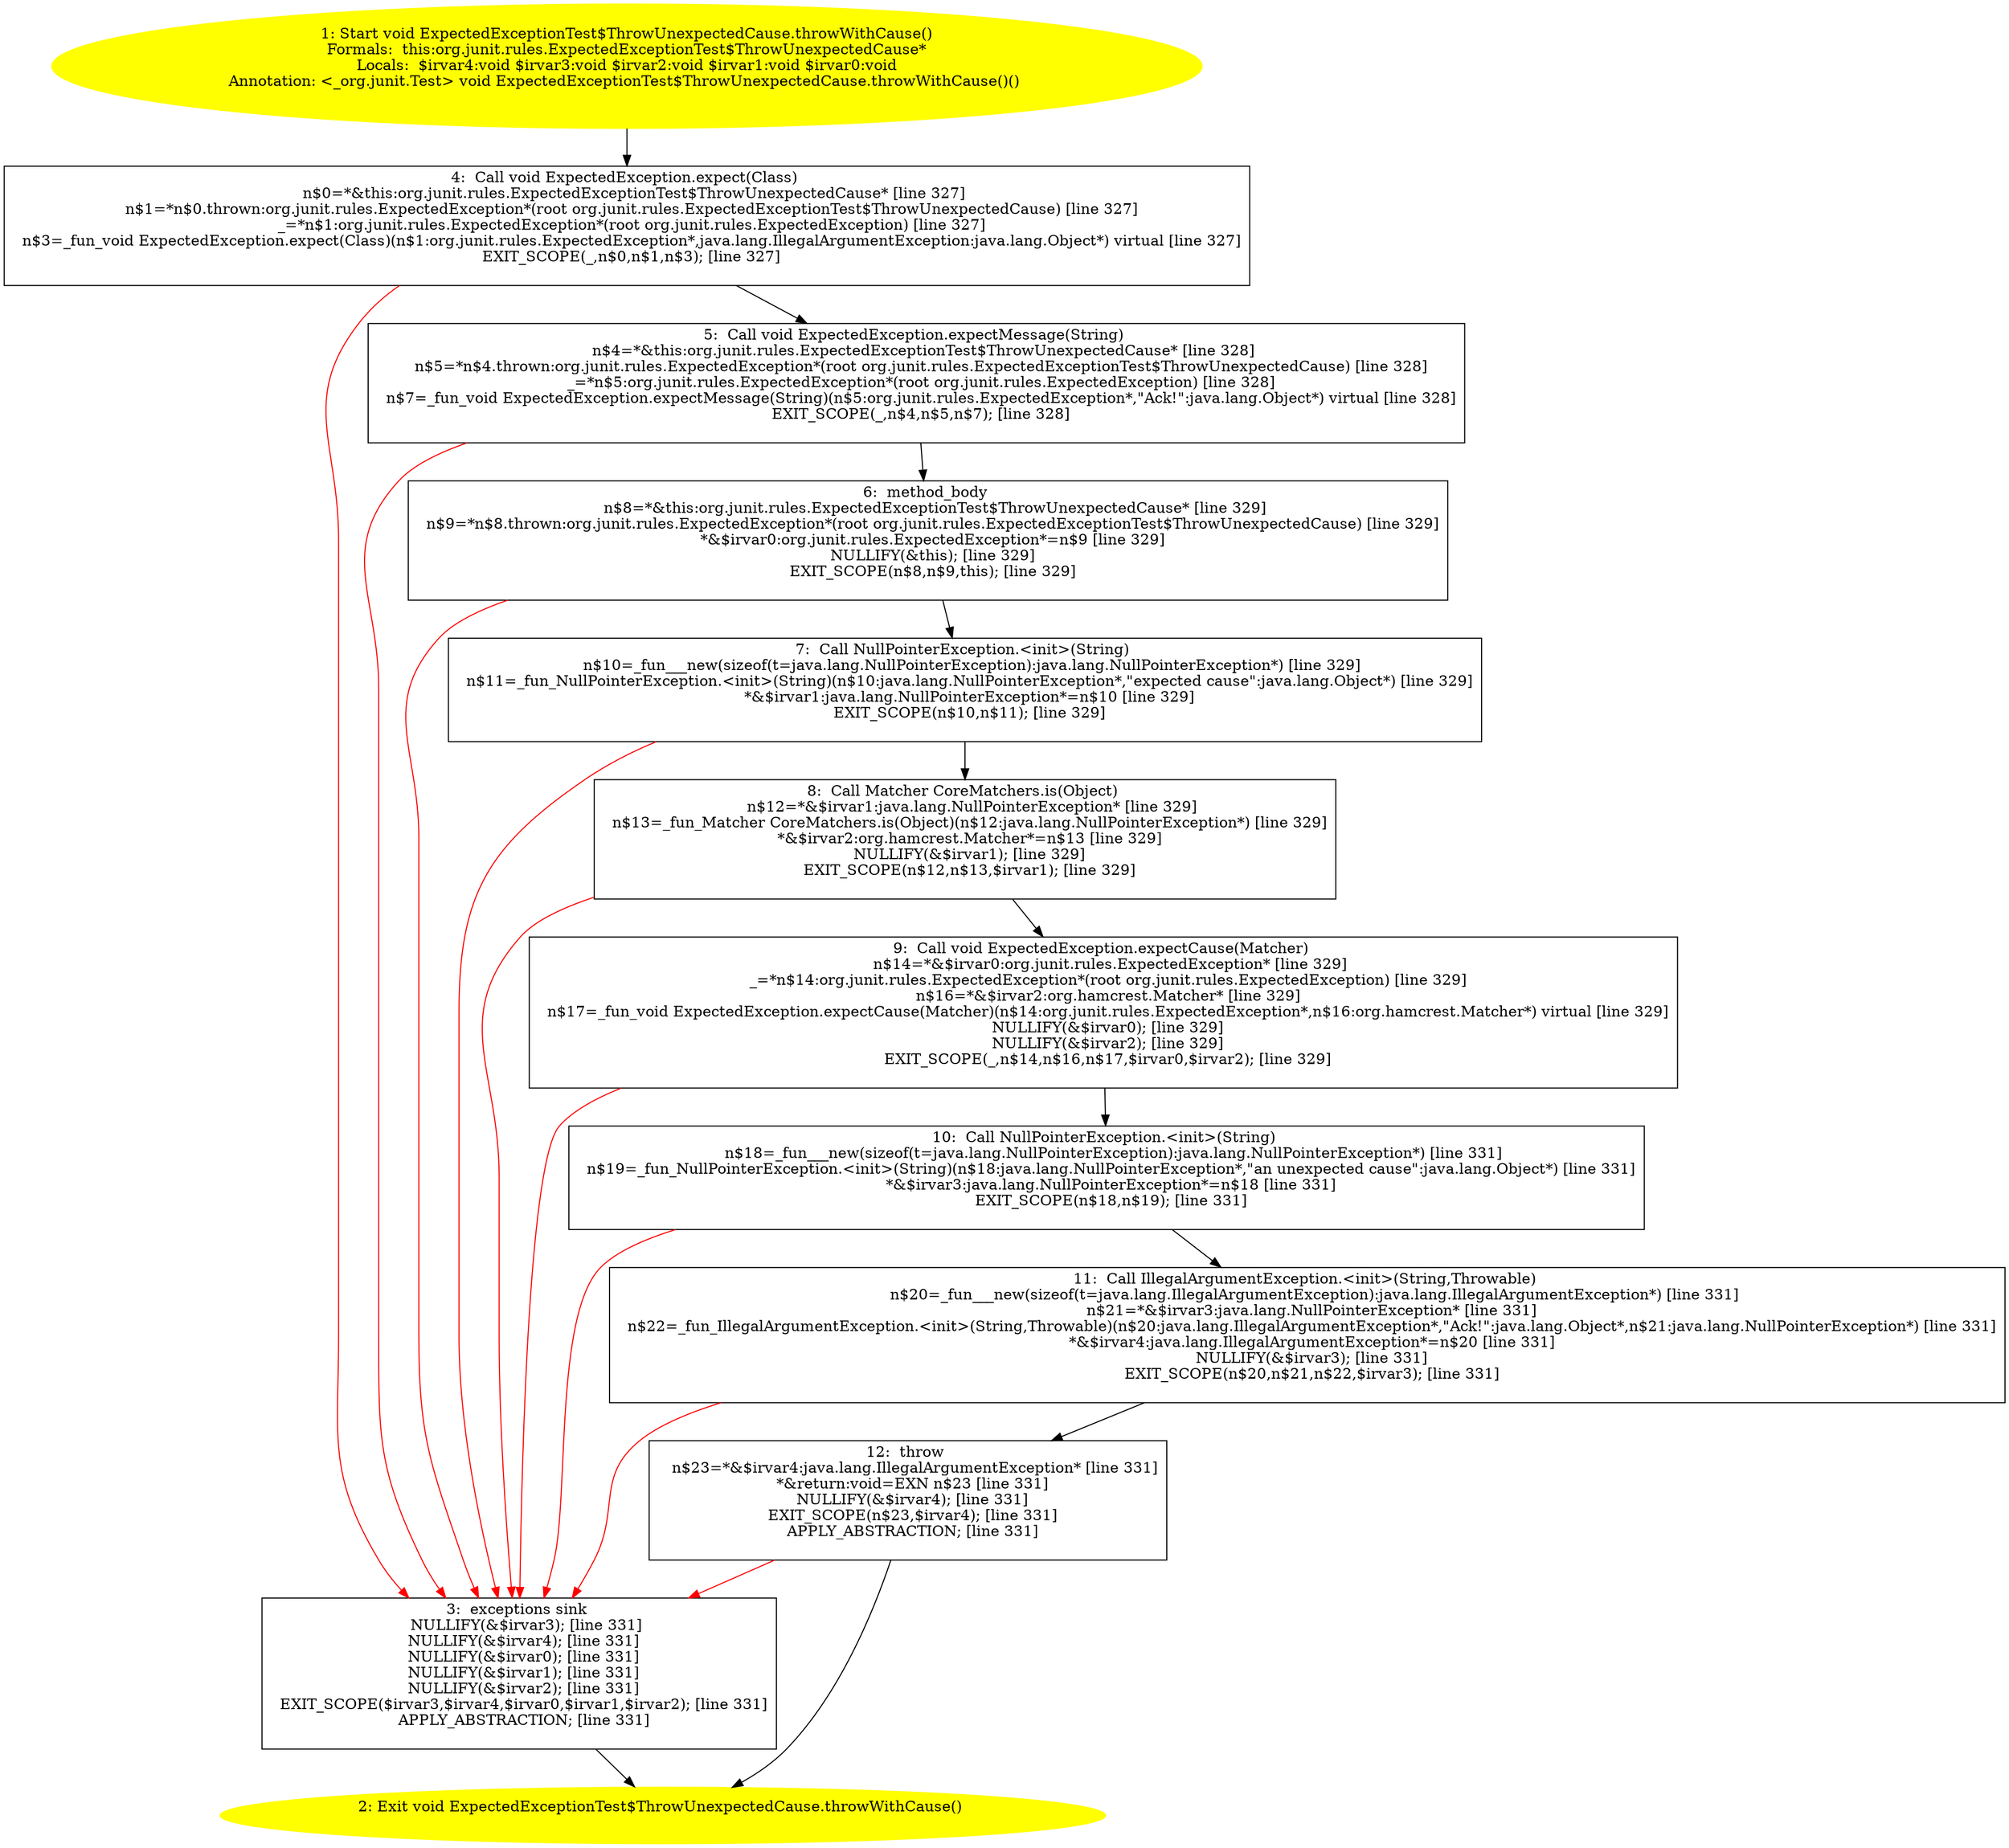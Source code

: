 /* @generated */
digraph cfg {
"org.junit.rules.ExpectedExceptionTest$ThrowUnexpectedCause.throwWithCause():void.3875b148acb599671c55350c4805c27d_1" [label="1: Start void ExpectedExceptionTest$ThrowUnexpectedCause.throwWithCause()\nFormals:  this:org.junit.rules.ExpectedExceptionTest$ThrowUnexpectedCause*\nLocals:  $irvar4:void $irvar3:void $irvar2:void $irvar1:void $irvar0:void\nAnnotation: <_org.junit.Test> void ExpectedExceptionTest$ThrowUnexpectedCause.throwWithCause()() \n  " color=yellow style=filled]
	

	 "org.junit.rules.ExpectedExceptionTest$ThrowUnexpectedCause.throwWithCause():void.3875b148acb599671c55350c4805c27d_1" -> "org.junit.rules.ExpectedExceptionTest$ThrowUnexpectedCause.throwWithCause():void.3875b148acb599671c55350c4805c27d_4" ;
"org.junit.rules.ExpectedExceptionTest$ThrowUnexpectedCause.throwWithCause():void.3875b148acb599671c55350c4805c27d_2" [label="2: Exit void ExpectedExceptionTest$ThrowUnexpectedCause.throwWithCause() \n  " color=yellow style=filled]
	

"org.junit.rules.ExpectedExceptionTest$ThrowUnexpectedCause.throwWithCause():void.3875b148acb599671c55350c4805c27d_3" [label="3:  exceptions sink \n   NULLIFY(&$irvar3); [line 331]\n  NULLIFY(&$irvar4); [line 331]\n  NULLIFY(&$irvar0); [line 331]\n  NULLIFY(&$irvar1); [line 331]\n  NULLIFY(&$irvar2); [line 331]\n  EXIT_SCOPE($irvar3,$irvar4,$irvar0,$irvar1,$irvar2); [line 331]\n  APPLY_ABSTRACTION; [line 331]\n " shape="box"]
	

	 "org.junit.rules.ExpectedExceptionTest$ThrowUnexpectedCause.throwWithCause():void.3875b148acb599671c55350c4805c27d_3" -> "org.junit.rules.ExpectedExceptionTest$ThrowUnexpectedCause.throwWithCause():void.3875b148acb599671c55350c4805c27d_2" ;
"org.junit.rules.ExpectedExceptionTest$ThrowUnexpectedCause.throwWithCause():void.3875b148acb599671c55350c4805c27d_4" [label="4:  Call void ExpectedException.expect(Class) \n   n$0=*&this:org.junit.rules.ExpectedExceptionTest$ThrowUnexpectedCause* [line 327]\n  n$1=*n$0.thrown:org.junit.rules.ExpectedException*(root org.junit.rules.ExpectedExceptionTest$ThrowUnexpectedCause) [line 327]\n  _=*n$1:org.junit.rules.ExpectedException*(root org.junit.rules.ExpectedException) [line 327]\n  n$3=_fun_void ExpectedException.expect(Class)(n$1:org.junit.rules.ExpectedException*,java.lang.IllegalArgumentException:java.lang.Object*) virtual [line 327]\n  EXIT_SCOPE(_,n$0,n$1,n$3); [line 327]\n " shape="box"]
	

	 "org.junit.rules.ExpectedExceptionTest$ThrowUnexpectedCause.throwWithCause():void.3875b148acb599671c55350c4805c27d_4" -> "org.junit.rules.ExpectedExceptionTest$ThrowUnexpectedCause.throwWithCause():void.3875b148acb599671c55350c4805c27d_5" ;
	 "org.junit.rules.ExpectedExceptionTest$ThrowUnexpectedCause.throwWithCause():void.3875b148acb599671c55350c4805c27d_4" -> "org.junit.rules.ExpectedExceptionTest$ThrowUnexpectedCause.throwWithCause():void.3875b148acb599671c55350c4805c27d_3" [color="red" ];
"org.junit.rules.ExpectedExceptionTest$ThrowUnexpectedCause.throwWithCause():void.3875b148acb599671c55350c4805c27d_5" [label="5:  Call void ExpectedException.expectMessage(String) \n   n$4=*&this:org.junit.rules.ExpectedExceptionTest$ThrowUnexpectedCause* [line 328]\n  n$5=*n$4.thrown:org.junit.rules.ExpectedException*(root org.junit.rules.ExpectedExceptionTest$ThrowUnexpectedCause) [line 328]\n  _=*n$5:org.junit.rules.ExpectedException*(root org.junit.rules.ExpectedException) [line 328]\n  n$7=_fun_void ExpectedException.expectMessage(String)(n$5:org.junit.rules.ExpectedException*,\"Ack!\":java.lang.Object*) virtual [line 328]\n  EXIT_SCOPE(_,n$4,n$5,n$7); [line 328]\n " shape="box"]
	

	 "org.junit.rules.ExpectedExceptionTest$ThrowUnexpectedCause.throwWithCause():void.3875b148acb599671c55350c4805c27d_5" -> "org.junit.rules.ExpectedExceptionTest$ThrowUnexpectedCause.throwWithCause():void.3875b148acb599671c55350c4805c27d_6" ;
	 "org.junit.rules.ExpectedExceptionTest$ThrowUnexpectedCause.throwWithCause():void.3875b148acb599671c55350c4805c27d_5" -> "org.junit.rules.ExpectedExceptionTest$ThrowUnexpectedCause.throwWithCause():void.3875b148acb599671c55350c4805c27d_3" [color="red" ];
"org.junit.rules.ExpectedExceptionTest$ThrowUnexpectedCause.throwWithCause():void.3875b148acb599671c55350c4805c27d_6" [label="6:  method_body \n   n$8=*&this:org.junit.rules.ExpectedExceptionTest$ThrowUnexpectedCause* [line 329]\n  n$9=*n$8.thrown:org.junit.rules.ExpectedException*(root org.junit.rules.ExpectedExceptionTest$ThrowUnexpectedCause) [line 329]\n  *&$irvar0:org.junit.rules.ExpectedException*=n$9 [line 329]\n  NULLIFY(&this); [line 329]\n  EXIT_SCOPE(n$8,n$9,this); [line 329]\n " shape="box"]
	

	 "org.junit.rules.ExpectedExceptionTest$ThrowUnexpectedCause.throwWithCause():void.3875b148acb599671c55350c4805c27d_6" -> "org.junit.rules.ExpectedExceptionTest$ThrowUnexpectedCause.throwWithCause():void.3875b148acb599671c55350c4805c27d_7" ;
	 "org.junit.rules.ExpectedExceptionTest$ThrowUnexpectedCause.throwWithCause():void.3875b148acb599671c55350c4805c27d_6" -> "org.junit.rules.ExpectedExceptionTest$ThrowUnexpectedCause.throwWithCause():void.3875b148acb599671c55350c4805c27d_3" [color="red" ];
"org.junit.rules.ExpectedExceptionTest$ThrowUnexpectedCause.throwWithCause():void.3875b148acb599671c55350c4805c27d_7" [label="7:  Call NullPointerException.<init>(String) \n   n$10=_fun___new(sizeof(t=java.lang.NullPointerException):java.lang.NullPointerException*) [line 329]\n  n$11=_fun_NullPointerException.<init>(String)(n$10:java.lang.NullPointerException*,\"expected cause\":java.lang.Object*) [line 329]\n  *&$irvar1:java.lang.NullPointerException*=n$10 [line 329]\n  EXIT_SCOPE(n$10,n$11); [line 329]\n " shape="box"]
	

	 "org.junit.rules.ExpectedExceptionTest$ThrowUnexpectedCause.throwWithCause():void.3875b148acb599671c55350c4805c27d_7" -> "org.junit.rules.ExpectedExceptionTest$ThrowUnexpectedCause.throwWithCause():void.3875b148acb599671c55350c4805c27d_8" ;
	 "org.junit.rules.ExpectedExceptionTest$ThrowUnexpectedCause.throwWithCause():void.3875b148acb599671c55350c4805c27d_7" -> "org.junit.rules.ExpectedExceptionTest$ThrowUnexpectedCause.throwWithCause():void.3875b148acb599671c55350c4805c27d_3" [color="red" ];
"org.junit.rules.ExpectedExceptionTest$ThrowUnexpectedCause.throwWithCause():void.3875b148acb599671c55350c4805c27d_8" [label="8:  Call Matcher CoreMatchers.is(Object) \n   n$12=*&$irvar1:java.lang.NullPointerException* [line 329]\n  n$13=_fun_Matcher CoreMatchers.is(Object)(n$12:java.lang.NullPointerException*) [line 329]\n  *&$irvar2:org.hamcrest.Matcher*=n$13 [line 329]\n  NULLIFY(&$irvar1); [line 329]\n  EXIT_SCOPE(n$12,n$13,$irvar1); [line 329]\n " shape="box"]
	

	 "org.junit.rules.ExpectedExceptionTest$ThrowUnexpectedCause.throwWithCause():void.3875b148acb599671c55350c4805c27d_8" -> "org.junit.rules.ExpectedExceptionTest$ThrowUnexpectedCause.throwWithCause():void.3875b148acb599671c55350c4805c27d_9" ;
	 "org.junit.rules.ExpectedExceptionTest$ThrowUnexpectedCause.throwWithCause():void.3875b148acb599671c55350c4805c27d_8" -> "org.junit.rules.ExpectedExceptionTest$ThrowUnexpectedCause.throwWithCause():void.3875b148acb599671c55350c4805c27d_3" [color="red" ];
"org.junit.rules.ExpectedExceptionTest$ThrowUnexpectedCause.throwWithCause():void.3875b148acb599671c55350c4805c27d_9" [label="9:  Call void ExpectedException.expectCause(Matcher) \n   n$14=*&$irvar0:org.junit.rules.ExpectedException* [line 329]\n  _=*n$14:org.junit.rules.ExpectedException*(root org.junit.rules.ExpectedException) [line 329]\n  n$16=*&$irvar2:org.hamcrest.Matcher* [line 329]\n  n$17=_fun_void ExpectedException.expectCause(Matcher)(n$14:org.junit.rules.ExpectedException*,n$16:org.hamcrest.Matcher*) virtual [line 329]\n  NULLIFY(&$irvar0); [line 329]\n  NULLIFY(&$irvar2); [line 329]\n  EXIT_SCOPE(_,n$14,n$16,n$17,$irvar0,$irvar2); [line 329]\n " shape="box"]
	

	 "org.junit.rules.ExpectedExceptionTest$ThrowUnexpectedCause.throwWithCause():void.3875b148acb599671c55350c4805c27d_9" -> "org.junit.rules.ExpectedExceptionTest$ThrowUnexpectedCause.throwWithCause():void.3875b148acb599671c55350c4805c27d_10" ;
	 "org.junit.rules.ExpectedExceptionTest$ThrowUnexpectedCause.throwWithCause():void.3875b148acb599671c55350c4805c27d_9" -> "org.junit.rules.ExpectedExceptionTest$ThrowUnexpectedCause.throwWithCause():void.3875b148acb599671c55350c4805c27d_3" [color="red" ];
"org.junit.rules.ExpectedExceptionTest$ThrowUnexpectedCause.throwWithCause():void.3875b148acb599671c55350c4805c27d_10" [label="10:  Call NullPointerException.<init>(String) \n   n$18=_fun___new(sizeof(t=java.lang.NullPointerException):java.lang.NullPointerException*) [line 331]\n  n$19=_fun_NullPointerException.<init>(String)(n$18:java.lang.NullPointerException*,\"an unexpected cause\":java.lang.Object*) [line 331]\n  *&$irvar3:java.lang.NullPointerException*=n$18 [line 331]\n  EXIT_SCOPE(n$18,n$19); [line 331]\n " shape="box"]
	

	 "org.junit.rules.ExpectedExceptionTest$ThrowUnexpectedCause.throwWithCause():void.3875b148acb599671c55350c4805c27d_10" -> "org.junit.rules.ExpectedExceptionTest$ThrowUnexpectedCause.throwWithCause():void.3875b148acb599671c55350c4805c27d_11" ;
	 "org.junit.rules.ExpectedExceptionTest$ThrowUnexpectedCause.throwWithCause():void.3875b148acb599671c55350c4805c27d_10" -> "org.junit.rules.ExpectedExceptionTest$ThrowUnexpectedCause.throwWithCause():void.3875b148acb599671c55350c4805c27d_3" [color="red" ];
"org.junit.rules.ExpectedExceptionTest$ThrowUnexpectedCause.throwWithCause():void.3875b148acb599671c55350c4805c27d_11" [label="11:  Call IllegalArgumentException.<init>(String,Throwable) \n   n$20=_fun___new(sizeof(t=java.lang.IllegalArgumentException):java.lang.IllegalArgumentException*) [line 331]\n  n$21=*&$irvar3:java.lang.NullPointerException* [line 331]\n  n$22=_fun_IllegalArgumentException.<init>(String,Throwable)(n$20:java.lang.IllegalArgumentException*,\"Ack!\":java.lang.Object*,n$21:java.lang.NullPointerException*) [line 331]\n  *&$irvar4:java.lang.IllegalArgumentException*=n$20 [line 331]\n  NULLIFY(&$irvar3); [line 331]\n  EXIT_SCOPE(n$20,n$21,n$22,$irvar3); [line 331]\n " shape="box"]
	

	 "org.junit.rules.ExpectedExceptionTest$ThrowUnexpectedCause.throwWithCause():void.3875b148acb599671c55350c4805c27d_11" -> "org.junit.rules.ExpectedExceptionTest$ThrowUnexpectedCause.throwWithCause():void.3875b148acb599671c55350c4805c27d_12" ;
	 "org.junit.rules.ExpectedExceptionTest$ThrowUnexpectedCause.throwWithCause():void.3875b148acb599671c55350c4805c27d_11" -> "org.junit.rules.ExpectedExceptionTest$ThrowUnexpectedCause.throwWithCause():void.3875b148acb599671c55350c4805c27d_3" [color="red" ];
"org.junit.rules.ExpectedExceptionTest$ThrowUnexpectedCause.throwWithCause():void.3875b148acb599671c55350c4805c27d_12" [label="12:  throw \n   n$23=*&$irvar4:java.lang.IllegalArgumentException* [line 331]\n  *&return:void=EXN n$23 [line 331]\n  NULLIFY(&$irvar4); [line 331]\n  EXIT_SCOPE(n$23,$irvar4); [line 331]\n  APPLY_ABSTRACTION; [line 331]\n " shape="box"]
	

	 "org.junit.rules.ExpectedExceptionTest$ThrowUnexpectedCause.throwWithCause():void.3875b148acb599671c55350c4805c27d_12" -> "org.junit.rules.ExpectedExceptionTest$ThrowUnexpectedCause.throwWithCause():void.3875b148acb599671c55350c4805c27d_2" ;
	 "org.junit.rules.ExpectedExceptionTest$ThrowUnexpectedCause.throwWithCause():void.3875b148acb599671c55350c4805c27d_12" -> "org.junit.rules.ExpectedExceptionTest$ThrowUnexpectedCause.throwWithCause():void.3875b148acb599671c55350c4805c27d_3" [color="red" ];
}
